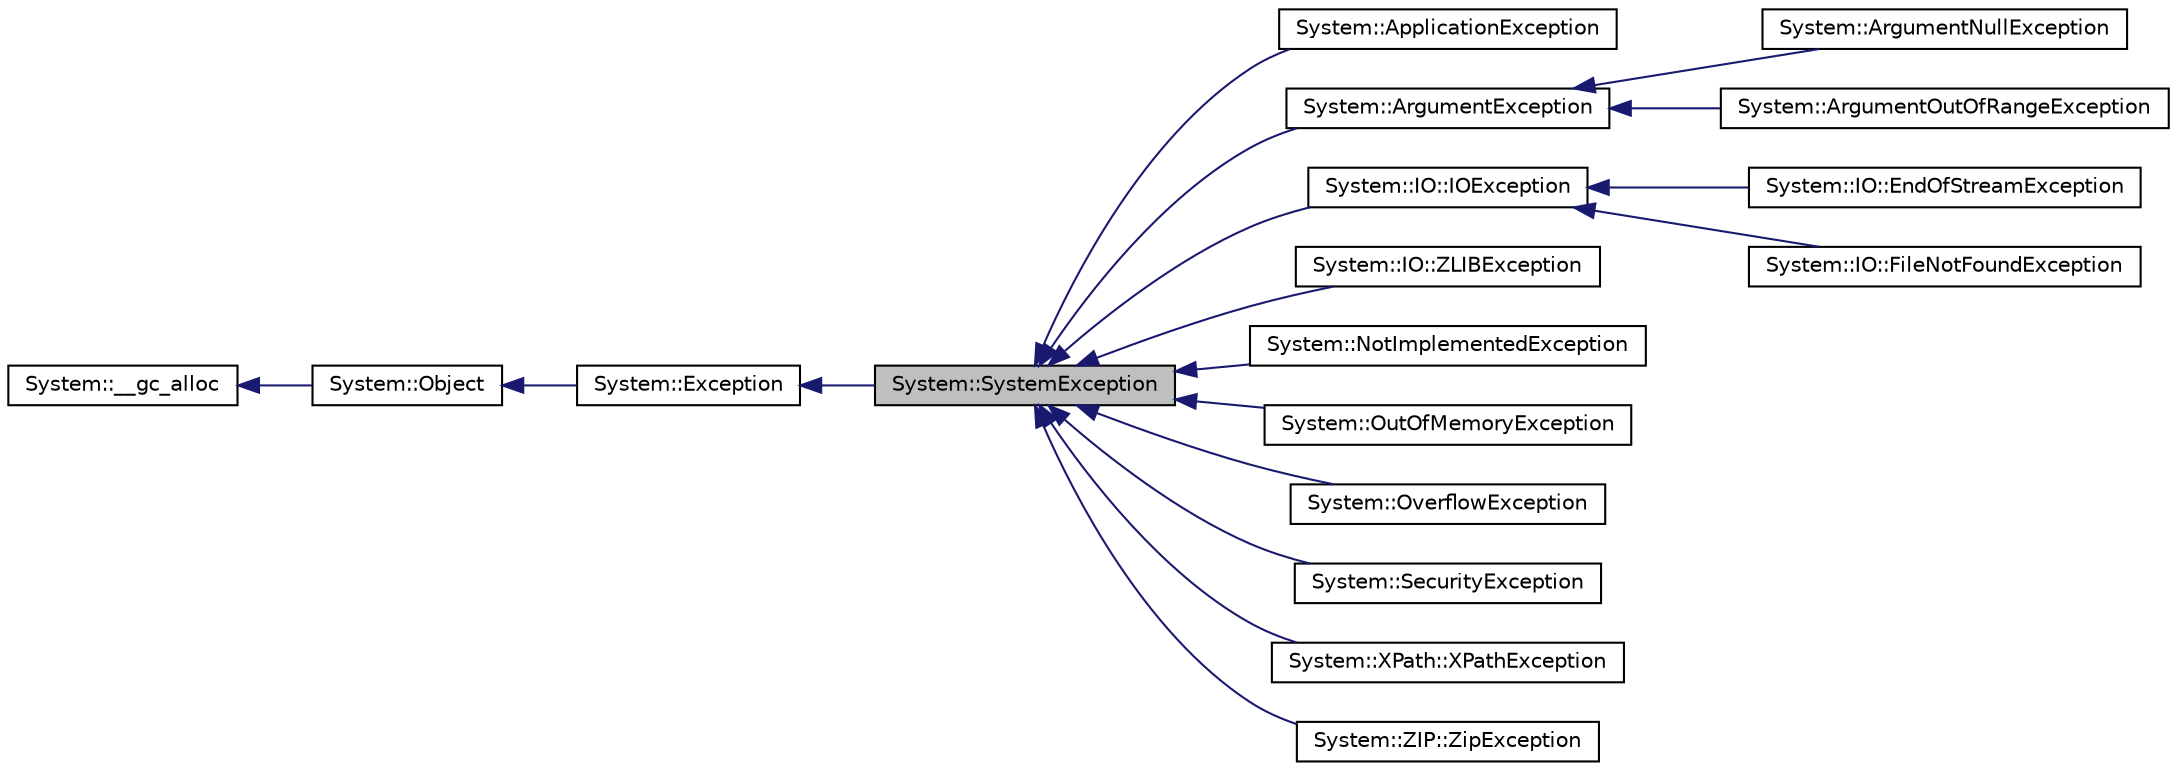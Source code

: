 digraph G
{
  edge [fontname="Helvetica",fontsize="10",labelfontname="Helvetica",labelfontsize="10"];
  node [fontname="Helvetica",fontsize="10",shape=record];
  rankdir="LR";
  Node1 [label="System::SystemException",height=0.2,width=0.4,color="black", fillcolor="grey75", style="filled" fontcolor="black"];
  Node2 -> Node1 [dir="back",color="midnightblue",fontsize="10",style="solid",fontname="Helvetica"];
  Node2 [label="System::Exception",height=0.2,width=0.4,color="black", fillcolor="white", style="filled",URL="$class_system_1_1_exception.html"];
  Node3 -> Node2 [dir="back",color="midnightblue",fontsize="10",style="solid",fontname="Helvetica"];
  Node3 [label="System::Object",height=0.2,width=0.4,color="black", fillcolor="white", style="filled",URL="$class_system_1_1_object.html"];
  Node4 -> Node3 [dir="back",color="midnightblue",fontsize="10",style="solid",fontname="Helvetica"];
  Node4 [label="System::__gc_alloc",height=0.2,width=0.4,color="black", fillcolor="white", style="filled",URL="$class_system_1_1____gc__alloc.html"];
  Node1 -> Node5 [dir="back",color="midnightblue",fontsize="10",style="solid",fontname="Helvetica"];
  Node5 [label="System::ApplicationException",height=0.2,width=0.4,color="black", fillcolor="white", style="filled",URL="$class_system_1_1_application_exception.html"];
  Node1 -> Node6 [dir="back",color="midnightblue",fontsize="10",style="solid",fontname="Helvetica"];
  Node6 [label="System::ArgumentException",height=0.2,width=0.4,color="black", fillcolor="white", style="filled",URL="$class_system_1_1_argument_exception.html"];
  Node6 -> Node7 [dir="back",color="midnightblue",fontsize="10",style="solid",fontname="Helvetica"];
  Node7 [label="System::ArgumentNullException",height=0.2,width=0.4,color="black", fillcolor="white", style="filled",URL="$class_system_1_1_argument_null_exception.html"];
  Node6 -> Node8 [dir="back",color="midnightblue",fontsize="10",style="solid",fontname="Helvetica"];
  Node8 [label="System::ArgumentOutOfRangeException",height=0.2,width=0.4,color="black", fillcolor="white", style="filled",URL="$class_system_1_1_argument_out_of_range_exception.html"];
  Node1 -> Node9 [dir="back",color="midnightblue",fontsize="10",style="solid",fontname="Helvetica"];
  Node9 [label="System::IO::IOException",height=0.2,width=0.4,color="black", fillcolor="white", style="filled",URL="$class_system_1_1_i_o_1_1_i_o_exception.html"];
  Node9 -> Node10 [dir="back",color="midnightblue",fontsize="10",style="solid",fontname="Helvetica"];
  Node10 [label="System::IO::EndOfStreamException",height=0.2,width=0.4,color="black", fillcolor="white", style="filled",URL="$class_system_1_1_i_o_1_1_end_of_stream_exception.html"];
  Node9 -> Node11 [dir="back",color="midnightblue",fontsize="10",style="solid",fontname="Helvetica"];
  Node11 [label="System::IO::FileNotFoundException",height=0.2,width=0.4,color="black", fillcolor="white", style="filled",URL="$class_system_1_1_i_o_1_1_file_not_found_exception.html"];
  Node1 -> Node12 [dir="back",color="midnightblue",fontsize="10",style="solid",fontname="Helvetica"];
  Node12 [label="System::IO::ZLIBException",height=0.2,width=0.4,color="black", fillcolor="white", style="filled",URL="$class_system_1_1_i_o_1_1_z_l_i_b_exception.html"];
  Node1 -> Node13 [dir="back",color="midnightblue",fontsize="10",style="solid",fontname="Helvetica"];
  Node13 [label="System::NotImplementedException",height=0.2,width=0.4,color="black", fillcolor="white", style="filled",URL="$class_system_1_1_not_implemented_exception.html"];
  Node1 -> Node14 [dir="back",color="midnightblue",fontsize="10",style="solid",fontname="Helvetica"];
  Node14 [label="System::OutOfMemoryException",height=0.2,width=0.4,color="black", fillcolor="white", style="filled",URL="$class_system_1_1_out_of_memory_exception.html"];
  Node1 -> Node15 [dir="back",color="midnightblue",fontsize="10",style="solid",fontname="Helvetica"];
  Node15 [label="System::OverflowException",height=0.2,width=0.4,color="black", fillcolor="white", style="filled",URL="$class_system_1_1_overflow_exception.html"];
  Node1 -> Node16 [dir="back",color="midnightblue",fontsize="10",style="solid",fontname="Helvetica"];
  Node16 [label="System::SecurityException",height=0.2,width=0.4,color="black", fillcolor="white", style="filled",URL="$class_system_1_1_security_exception.html"];
  Node1 -> Node17 [dir="back",color="midnightblue",fontsize="10",style="solid",fontname="Helvetica"];
  Node17 [label="System::XPath::XPathException",height=0.2,width=0.4,color="black", fillcolor="white", style="filled",URL="$class_system_1_1_x_path_1_1_x_path_exception.html"];
  Node1 -> Node18 [dir="back",color="midnightblue",fontsize="10",style="solid",fontname="Helvetica"];
  Node18 [label="System::ZIP::ZipException",height=0.2,width=0.4,color="black", fillcolor="white", style="filled",URL="$class_system_1_1_z_i_p_1_1_zip_exception.html"];
}
